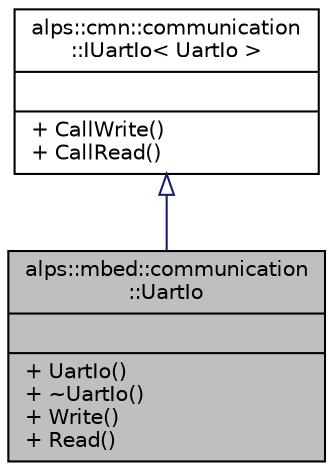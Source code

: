 digraph "alps::mbed::communication::UartIo"
{
 // LATEX_PDF_SIZE
  edge [fontname="Helvetica",fontsize="10",labelfontname="Helvetica",labelfontsize="10"];
  node [fontname="Helvetica",fontsize="10",shape=record];
  Node1 [label="{alps::mbed::communication\l::UartIo\n||+ UartIo()\l+ ~UartIo()\l+ Write()\l+ Read()\l}",height=0.2,width=0.4,color="black", fillcolor="grey75", style="filled", fontcolor="black",tooltip="mbedのUartシリアル通信IOクラス"];
  Node2 -> Node1 [dir="back",color="midnightblue",fontsize="10",style="solid",arrowtail="onormal",fontname="Helvetica"];
  Node2 [label="{alps::cmn::communication\l::IUartIo\< UartIo \>\n||+ CallWrite()\l+ CallRead()\l}",height=0.2,width=0.4,color="black", fillcolor="white", style="filled",URL="$classalps_1_1cmn_1_1communication_1_1_i_uart_io.html",tooltip=" "];
}
